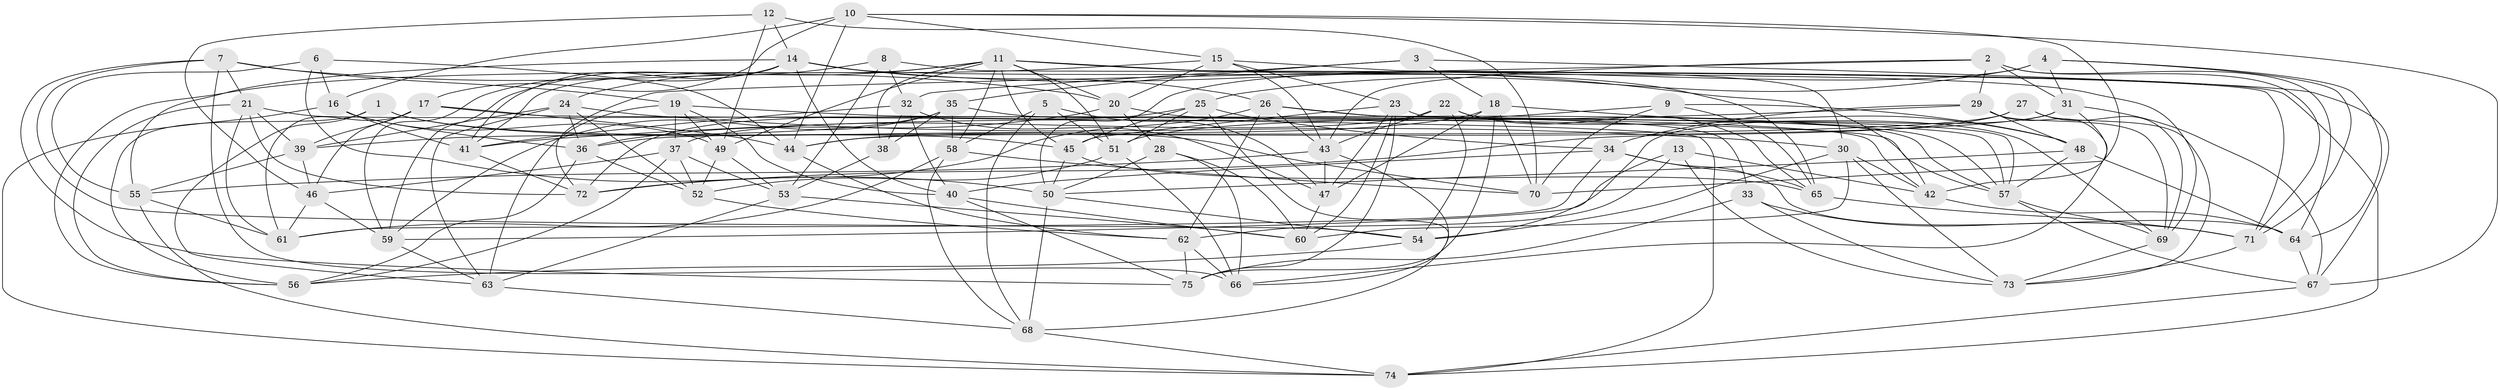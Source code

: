 // original degree distribution, {4: 1.0}
// Generated by graph-tools (version 1.1) at 2025/50/03/09/25 03:50:45]
// undirected, 75 vertices, 217 edges
graph export_dot {
graph [start="1"]
  node [color=gray90,style=filled];
  1;
  2;
  3;
  4;
  5;
  6;
  7;
  8;
  9;
  10;
  11;
  12;
  13;
  14;
  15;
  16;
  17;
  18;
  19;
  20;
  21;
  22;
  23;
  24;
  25;
  26;
  27;
  28;
  29;
  30;
  31;
  32;
  33;
  34;
  35;
  36;
  37;
  38;
  39;
  40;
  41;
  42;
  43;
  44;
  45;
  46;
  47;
  48;
  49;
  50;
  51;
  52;
  53;
  54;
  55;
  56;
  57;
  58;
  59;
  60;
  61;
  62;
  63;
  64;
  65;
  66;
  67;
  68;
  69;
  70;
  71;
  72;
  73;
  74;
  75;
  1 -- 45 [weight=1.0];
  1 -- 56 [weight=1.0];
  1 -- 63 [weight=1.0];
  1 -- 70 [weight=1.0];
  2 -- 29 [weight=1.0];
  2 -- 31 [weight=1.0];
  2 -- 43 [weight=1.0];
  2 -- 64 [weight=1.0];
  2 -- 71 [weight=1.0];
  2 -- 72 [weight=1.0];
  3 -- 18 [weight=1.0];
  3 -- 32 [weight=1.0];
  3 -- 35 [weight=1.0];
  3 -- 67 [weight=1.0];
  4 -- 25 [weight=1.0];
  4 -- 31 [weight=1.0];
  4 -- 50 [weight=2.0];
  4 -- 64 [weight=1.0];
  4 -- 71 [weight=1.0];
  5 -- 47 [weight=1.0];
  5 -- 51 [weight=1.0];
  5 -- 58 [weight=1.0];
  5 -- 68 [weight=1.0];
  6 -- 16 [weight=1.0];
  6 -- 44 [weight=1.0];
  6 -- 50 [weight=1.0];
  6 -- 55 [weight=1.0];
  7 -- 19 [weight=1.0];
  7 -- 20 [weight=1.0];
  7 -- 21 [weight=1.0];
  7 -- 54 [weight=1.0];
  7 -- 66 [weight=1.0];
  7 -- 75 [weight=1.0];
  8 -- 32 [weight=1.0];
  8 -- 53 [weight=1.0];
  8 -- 59 [weight=1.0];
  8 -- 71 [weight=1.0];
  9 -- 48 [weight=1.0];
  9 -- 51 [weight=1.0];
  9 -- 65 [weight=1.0];
  9 -- 70 [weight=1.0];
  10 -- 15 [weight=1.0];
  10 -- 16 [weight=1.0];
  10 -- 17 [weight=1.0];
  10 -- 44 [weight=1.0];
  10 -- 67 [weight=1.0];
  10 -- 70 [weight=1.0];
  11 -- 20 [weight=1.0];
  11 -- 24 [weight=1.0];
  11 -- 38 [weight=1.0];
  11 -- 41 [weight=1.0];
  11 -- 45 [weight=1.0];
  11 -- 49 [weight=1.0];
  11 -- 51 [weight=1.0];
  11 -- 58 [weight=1.0];
  11 -- 65 [weight=1.0];
  11 -- 74 [weight=1.0];
  12 -- 14 [weight=1.0];
  12 -- 46 [weight=1.0];
  12 -- 49 [weight=1.0];
  12 -- 70 [weight=1.0];
  13 -- 42 [weight=1.0];
  13 -- 59 [weight=1.0];
  13 -- 62 [weight=1.0];
  13 -- 73 [weight=1.0];
  14 -- 26 [weight=1.0];
  14 -- 40 [weight=1.0];
  14 -- 41 [weight=1.0];
  14 -- 42 [weight=1.0];
  14 -- 55 [weight=1.0];
  14 -- 59 [weight=1.0];
  14 -- 69 [weight=1.0];
  15 -- 20 [weight=1.0];
  15 -- 23 [weight=1.0];
  15 -- 30 [weight=1.0];
  15 -- 43 [weight=1.0];
  15 -- 56 [weight=1.0];
  16 -- 36 [weight=1.0];
  16 -- 41 [weight=1.0];
  16 -- 49 [weight=1.0];
  16 -- 74 [weight=1.0];
  17 -- 39 [weight=1.0];
  17 -- 44 [weight=1.0];
  17 -- 46 [weight=1.0];
  17 -- 61 [weight=1.0];
  17 -- 74 [weight=1.0];
  18 -- 44 [weight=1.0];
  18 -- 47 [weight=1.0];
  18 -- 48 [weight=1.0];
  18 -- 70 [weight=1.0];
  18 -- 75 [weight=1.0];
  19 -- 37 [weight=1.0];
  19 -- 40 [weight=1.0];
  19 -- 49 [weight=1.0];
  19 -- 57 [weight=1.0];
  19 -- 63 [weight=1.0];
  20 -- 28 [weight=1.0];
  20 -- 36 [weight=1.0];
  20 -- 57 [weight=1.0];
  21 -- 39 [weight=1.0];
  21 -- 42 [weight=1.0];
  21 -- 56 [weight=1.0];
  21 -- 61 [weight=1.0];
  21 -- 72 [weight=1.0];
  22 -- 37 [weight=1.0];
  22 -- 43 [weight=2.0];
  22 -- 54 [weight=1.0];
  22 -- 65 [weight=1.0];
  22 -- 69 [weight=1.0];
  23 -- 45 [weight=1.0];
  23 -- 47 [weight=1.0];
  23 -- 57 [weight=1.0];
  23 -- 60 [weight=1.0];
  23 -- 75 [weight=1.0];
  24 -- 30 [weight=1.0];
  24 -- 36 [weight=1.0];
  24 -- 39 [weight=1.0];
  24 -- 52 [weight=1.0];
  24 -- 63 [weight=1.0];
  25 -- 34 [weight=1.0];
  25 -- 45 [weight=1.0];
  25 -- 51 [weight=1.0];
  25 -- 68 [weight=1.0];
  25 -- 72 [weight=1.0];
  26 -- 33 [weight=1.0];
  26 -- 43 [weight=1.0];
  26 -- 57 [weight=1.0];
  26 -- 62 [weight=1.0];
  26 -- 72 [weight=1.0];
  27 -- 44 [weight=1.0];
  27 -- 69 [weight=1.0];
  27 -- 72 [weight=1.0];
  27 -- 73 [weight=1.0];
  28 -- 50 [weight=1.0];
  28 -- 60 [weight=1.0];
  28 -- 66 [weight=1.0];
  29 -- 34 [weight=1.0];
  29 -- 41 [weight=1.0];
  29 -- 48 [weight=1.0];
  29 -- 66 [weight=1.0];
  29 -- 69 [weight=1.0];
  30 -- 42 [weight=1.0];
  30 -- 54 [weight=1.0];
  30 -- 60 [weight=1.0];
  30 -- 73 [weight=1.0];
  31 -- 36 [weight=1.0];
  31 -- 42 [weight=1.0];
  31 -- 54 [weight=1.0];
  31 -- 67 [weight=1.0];
  32 -- 38 [weight=1.0];
  32 -- 40 [weight=1.0];
  32 -- 41 [weight=1.0];
  32 -- 47 [weight=1.0];
  33 -- 71 [weight=1.0];
  33 -- 73 [weight=1.0];
  33 -- 75 [weight=1.0];
  34 -- 40 [weight=1.0];
  34 -- 61 [weight=1.0];
  34 -- 64 [weight=1.0];
  34 -- 65 [weight=1.0];
  35 -- 38 [weight=1.0];
  35 -- 39 [weight=1.0];
  35 -- 57 [weight=1.0];
  35 -- 58 [weight=1.0];
  35 -- 59 [weight=1.0];
  36 -- 52 [weight=1.0];
  36 -- 56 [weight=1.0];
  37 -- 46 [weight=1.0];
  37 -- 52 [weight=1.0];
  37 -- 53 [weight=1.0];
  37 -- 56 [weight=1.0];
  38 -- 53 [weight=1.0];
  39 -- 46 [weight=1.0];
  39 -- 55 [weight=1.0];
  40 -- 60 [weight=1.0];
  40 -- 75 [weight=1.0];
  41 -- 72 [weight=1.0];
  42 -- 64 [weight=1.0];
  43 -- 47 [weight=1.0];
  43 -- 55 [weight=1.0];
  43 -- 66 [weight=1.0];
  44 -- 62 [weight=1.0];
  45 -- 50 [weight=1.0];
  45 -- 65 [weight=1.0];
  46 -- 59 [weight=1.0];
  46 -- 61 [weight=1.0];
  47 -- 60 [weight=1.0];
  48 -- 50 [weight=1.0];
  48 -- 57 [weight=1.0];
  48 -- 64 [weight=1.0];
  49 -- 52 [weight=1.0];
  49 -- 53 [weight=1.0];
  50 -- 54 [weight=1.0];
  50 -- 68 [weight=1.0];
  51 -- 52 [weight=1.0];
  51 -- 66 [weight=1.0];
  52 -- 62 [weight=1.0];
  53 -- 60 [weight=1.0];
  53 -- 63 [weight=1.0];
  54 -- 56 [weight=1.0];
  55 -- 61 [weight=1.0];
  55 -- 74 [weight=1.0];
  57 -- 67 [weight=1.0];
  57 -- 69 [weight=1.0];
  58 -- 61 [weight=1.0];
  58 -- 68 [weight=1.0];
  58 -- 70 [weight=1.0];
  59 -- 63 [weight=1.0];
  62 -- 66 [weight=1.0];
  62 -- 75 [weight=1.0];
  63 -- 68 [weight=1.0];
  64 -- 67 [weight=1.0];
  65 -- 71 [weight=1.0];
  67 -- 74 [weight=1.0];
  68 -- 74 [weight=1.0];
  69 -- 73 [weight=1.0];
  71 -- 73 [weight=1.0];
}
